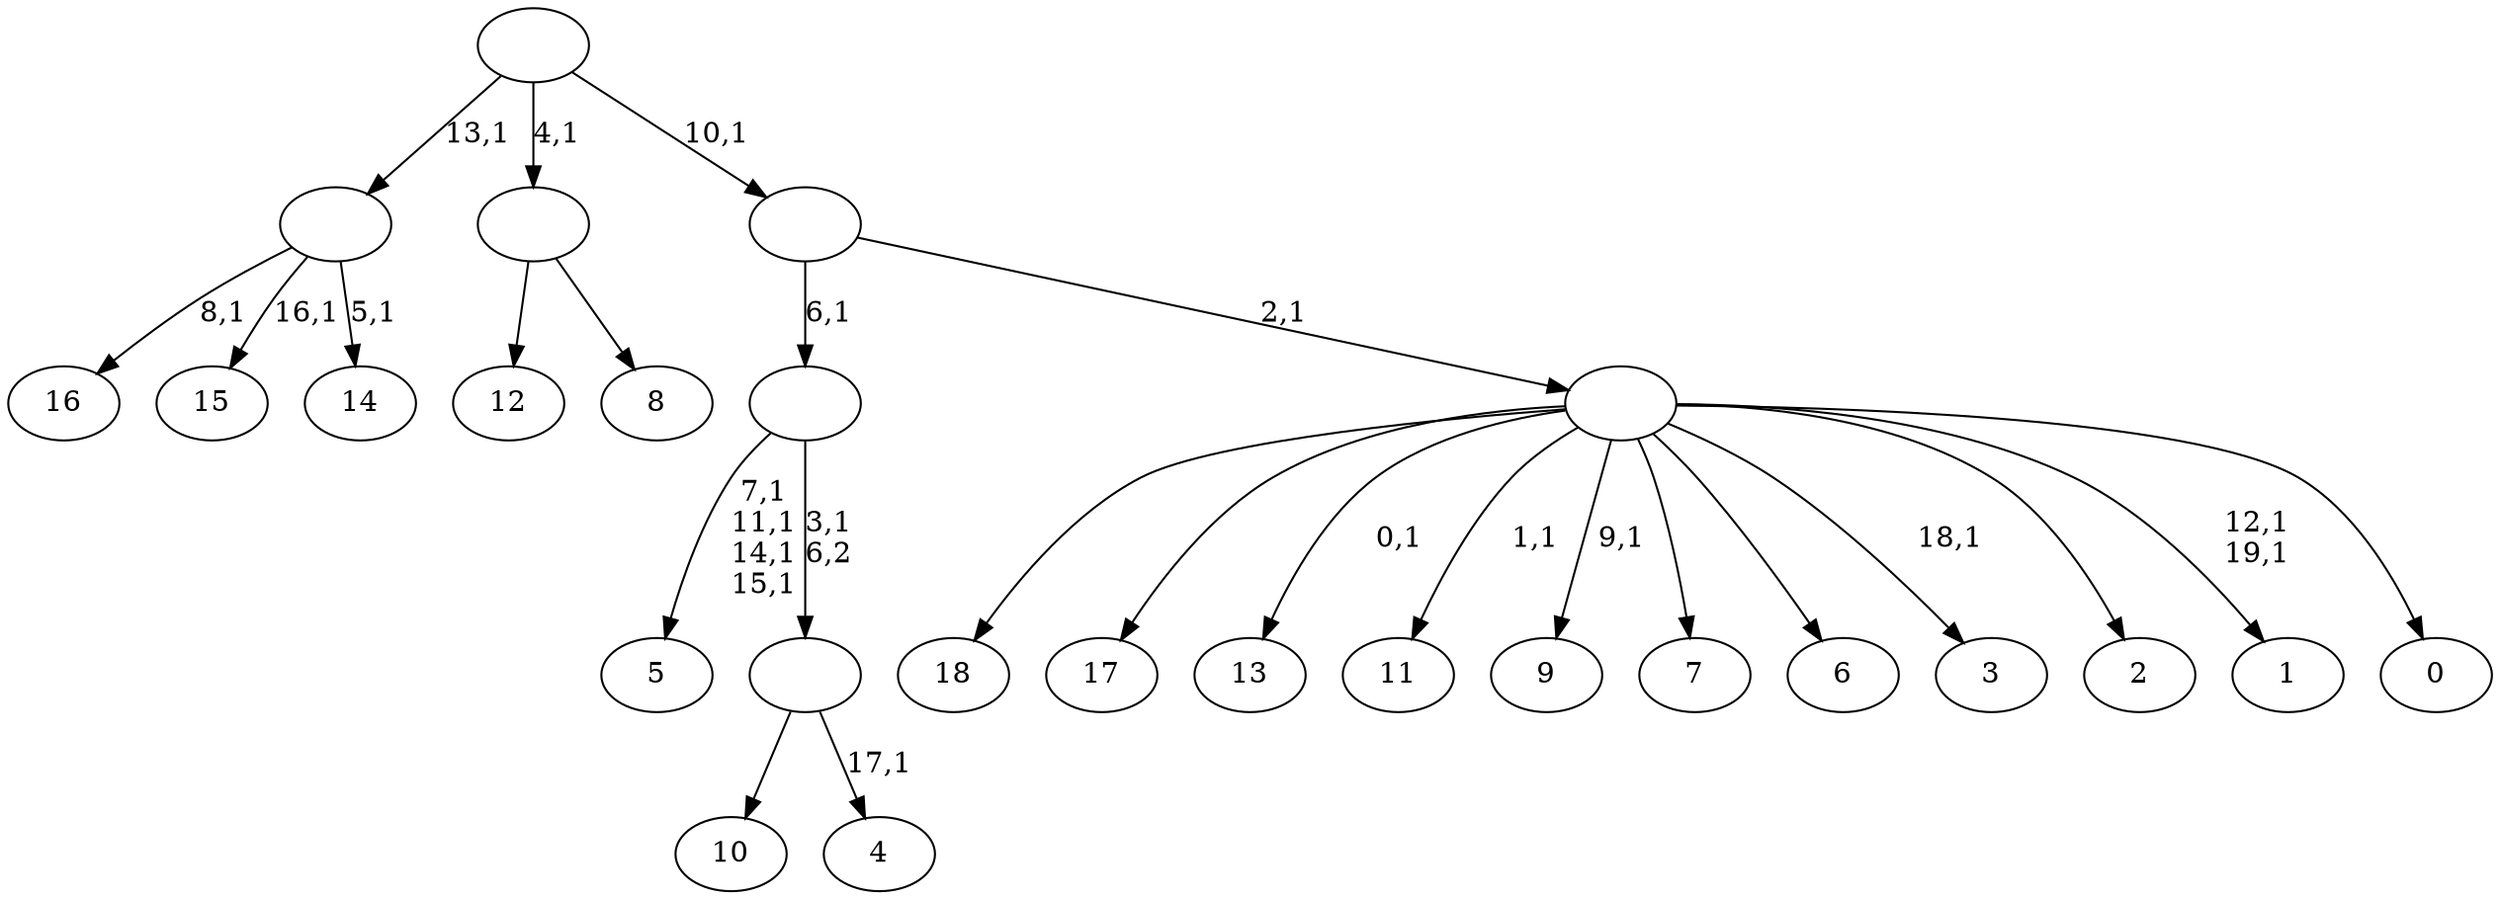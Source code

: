 digraph T {
	39 [label="18"]
	38 [label="17"]
	37 [label="16"]
	35 [label="15"]
	33 [label="14"]
	31 [label=""]
	30 [label="13"]
	28 [label="12"]
	27 [label="11"]
	25 [label="10"]
	24 [label="9"]
	22 [label="8"]
	21 [label=""]
	20 [label="7"]
	19 [label="6"]
	18 [label="5"]
	13 [label="4"]
	11 [label=""]
	10 [label=""]
	9 [label="3"]
	7 [label="2"]
	6 [label="1"]
	3 [label="0"]
	2 [label=""]
	1 [label=""]
	0 [label=""]
	31 -> 33 [label="5,1"]
	31 -> 35 [label="16,1"]
	31 -> 37 [label="8,1"]
	21 -> 28 [label=""]
	21 -> 22 [label=""]
	11 -> 13 [label="17,1"]
	11 -> 25 [label=""]
	10 -> 18 [label="7,1\n11,1\n14,1\n15,1"]
	10 -> 11 [label="3,1\n6,2"]
	2 -> 6 [label="12,1\n19,1"]
	2 -> 9 [label="18,1"]
	2 -> 24 [label="9,1"]
	2 -> 27 [label="1,1"]
	2 -> 30 [label="0,1"]
	2 -> 39 [label=""]
	2 -> 38 [label=""]
	2 -> 20 [label=""]
	2 -> 19 [label=""]
	2 -> 7 [label=""]
	2 -> 3 [label=""]
	1 -> 10 [label="6,1"]
	1 -> 2 [label="2,1"]
	0 -> 31 [label="13,1"]
	0 -> 21 [label="4,1"]
	0 -> 1 [label="10,1"]
}
